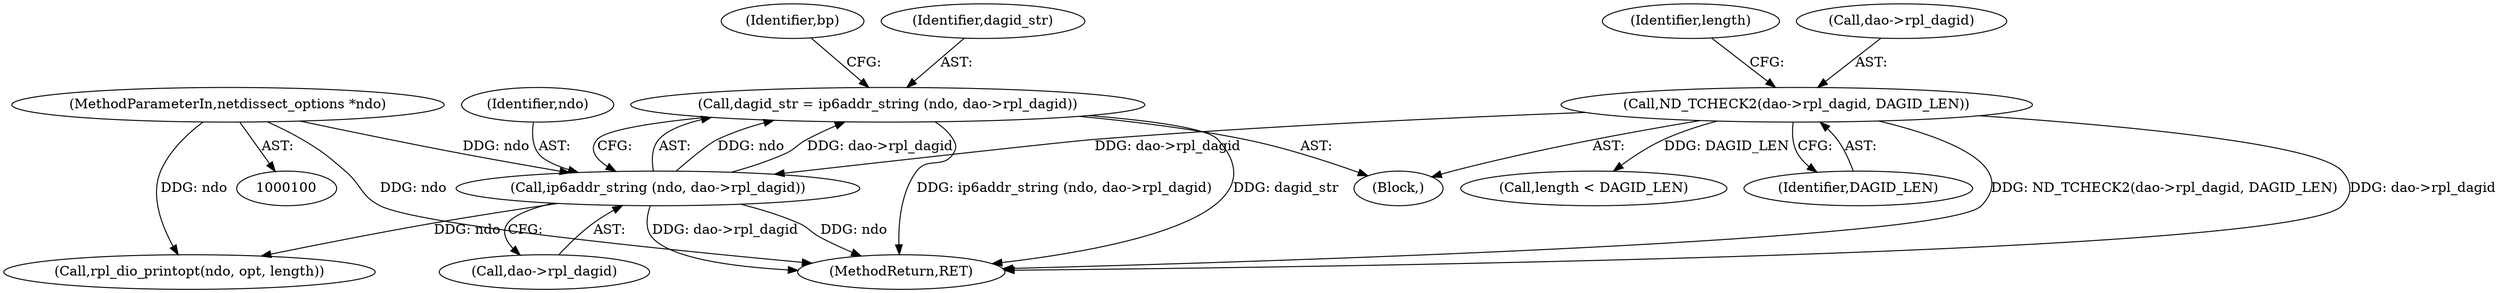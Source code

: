 digraph "0_tcpdump_d7505276842e85bfd067fa21cdb32b8a2dc3c5e4_5@pointer" {
"1000145" [label="(Call,dagid_str = ip6addr_string (ndo, dao->rpl_dagid))"];
"1000147" [label="(Call,ip6addr_string (ndo, dao->rpl_dagid))"];
"1000101" [label="(MethodParameterIn,netdissect_options *ndo)"];
"1000135" [label="(Call,ND_TCHECK2(dao->rpl_dagid, DAGID_LEN))"];
"1000149" [label="(Call,dao->rpl_dagid)"];
"1000153" [label="(Identifier,bp)"];
"1000224" [label="(MethodReturn,RET)"];
"1000205" [label="(Call,rpl_dio_printopt(ndo, opt, length))"];
"1000135" [label="(Call,ND_TCHECK2(dao->rpl_dagid, DAGID_LEN))"];
"1000146" [label="(Identifier,dagid_str)"];
"1000147" [label="(Call,ip6addr_string (ndo, dao->rpl_dagid))"];
"1000142" [label="(Identifier,length)"];
"1000101" [label="(MethodParameterIn,netdissect_options *ndo)"];
"1000139" [label="(Identifier,DAGID_LEN)"];
"1000145" [label="(Call,dagid_str = ip6addr_string (ndo, dao->rpl_dagid))"];
"1000141" [label="(Call,length < DAGID_LEN)"];
"1000134" [label="(Block,)"];
"1000148" [label="(Identifier,ndo)"];
"1000136" [label="(Call,dao->rpl_dagid)"];
"1000145" -> "1000134"  [label="AST: "];
"1000145" -> "1000147"  [label="CFG: "];
"1000146" -> "1000145"  [label="AST: "];
"1000147" -> "1000145"  [label="AST: "];
"1000153" -> "1000145"  [label="CFG: "];
"1000145" -> "1000224"  [label="DDG: dagid_str"];
"1000145" -> "1000224"  [label="DDG: ip6addr_string (ndo, dao->rpl_dagid)"];
"1000147" -> "1000145"  [label="DDG: ndo"];
"1000147" -> "1000145"  [label="DDG: dao->rpl_dagid"];
"1000147" -> "1000149"  [label="CFG: "];
"1000148" -> "1000147"  [label="AST: "];
"1000149" -> "1000147"  [label="AST: "];
"1000147" -> "1000224"  [label="DDG: dao->rpl_dagid"];
"1000147" -> "1000224"  [label="DDG: ndo"];
"1000101" -> "1000147"  [label="DDG: ndo"];
"1000135" -> "1000147"  [label="DDG: dao->rpl_dagid"];
"1000147" -> "1000205"  [label="DDG: ndo"];
"1000101" -> "1000100"  [label="AST: "];
"1000101" -> "1000224"  [label="DDG: ndo"];
"1000101" -> "1000205"  [label="DDG: ndo"];
"1000135" -> "1000134"  [label="AST: "];
"1000135" -> "1000139"  [label="CFG: "];
"1000136" -> "1000135"  [label="AST: "];
"1000139" -> "1000135"  [label="AST: "];
"1000142" -> "1000135"  [label="CFG: "];
"1000135" -> "1000224"  [label="DDG: ND_TCHECK2(dao->rpl_dagid, DAGID_LEN)"];
"1000135" -> "1000224"  [label="DDG: dao->rpl_dagid"];
"1000135" -> "1000141"  [label="DDG: DAGID_LEN"];
}
